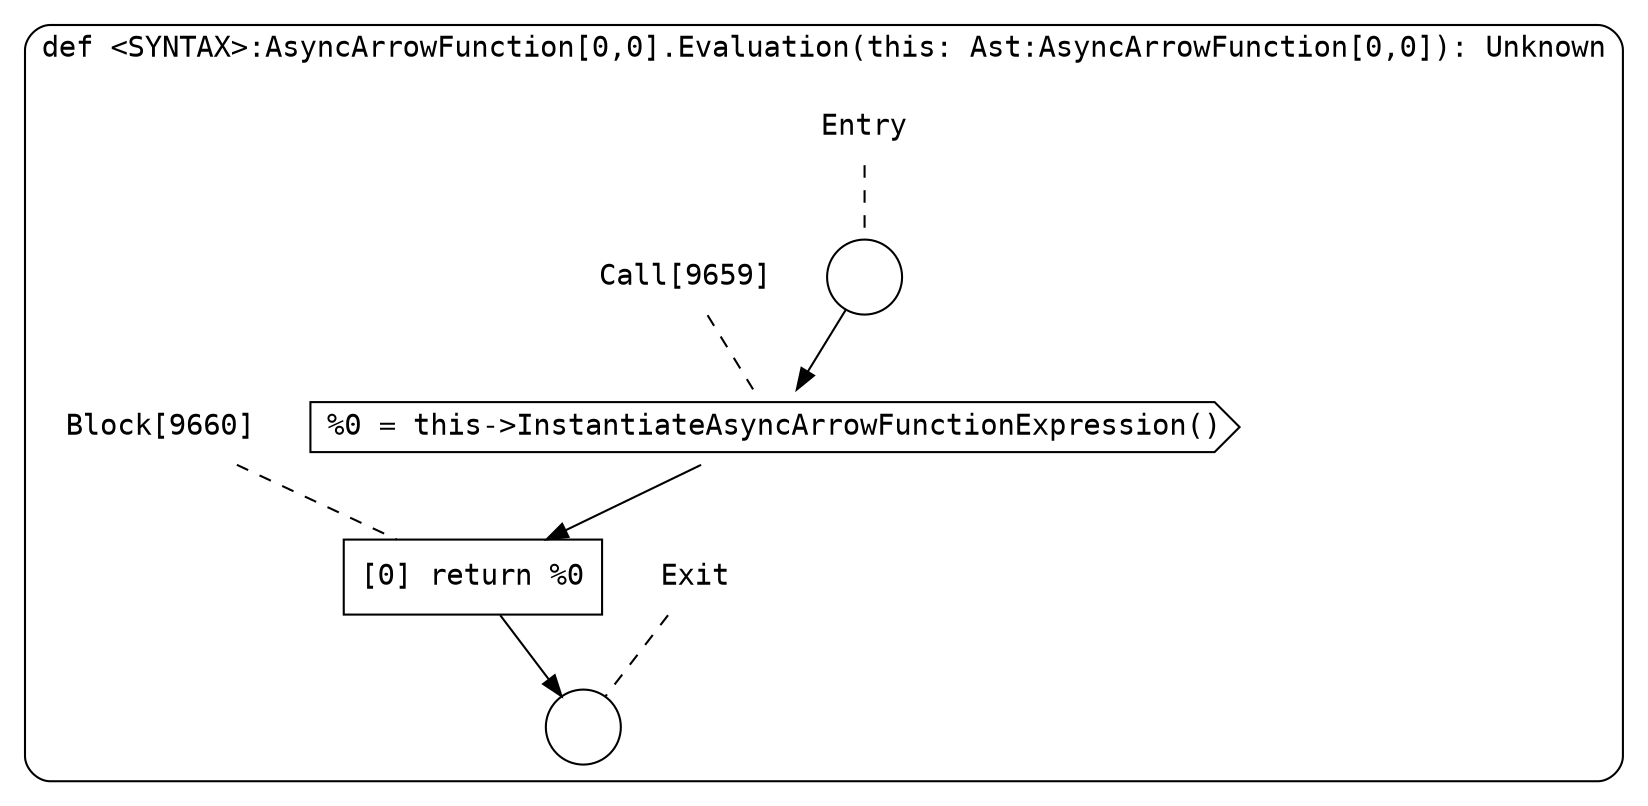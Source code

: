 digraph {
  graph [fontname = "Consolas"]
  node [fontname = "Consolas"]
  edge [fontname = "Consolas"]
  subgraph cluster1717 {
    label = "def <SYNTAX>:AsyncArrowFunction[0,0].Evaluation(this: Ast:AsyncArrowFunction[0,0]): Unknown"
    style = rounded
    cluster1717_entry_name [shape=none, label=<<font color="black">Entry</font>>]
    cluster1717_entry_name -> cluster1717_entry [arrowhead=none, color="black", style=dashed]
    cluster1717_entry [shape=circle label=" " color="black" fillcolor="white" style=filled]
    cluster1717_entry -> node9659 [color="black"]
    cluster1717_exit_name [shape=none, label=<<font color="black">Exit</font>>]
    cluster1717_exit_name -> cluster1717_exit [arrowhead=none, color="black", style=dashed]
    cluster1717_exit [shape=circle label=" " color="black" fillcolor="white" style=filled]
    node9659_name [shape=none, label=<<font color="black">Call[9659]</font>>]
    node9659_name -> node9659 [arrowhead=none, color="black", style=dashed]
    node9659 [shape=cds, label=<<font color="black">%0 = this-&gt;InstantiateAsyncArrowFunctionExpression()</font>> color="black" fillcolor="white", style=filled]
    node9659 -> node9660 [color="black"]
    node9660_name [shape=none, label=<<font color="black">Block[9660]</font>>]
    node9660_name -> node9660 [arrowhead=none, color="black", style=dashed]
    node9660 [shape=box, label=<<font color="black">[0] return %0<BR ALIGN="LEFT"/></font>> color="black" fillcolor="white", style=filled]
    node9660 -> cluster1717_exit [color="black"]
  }
}